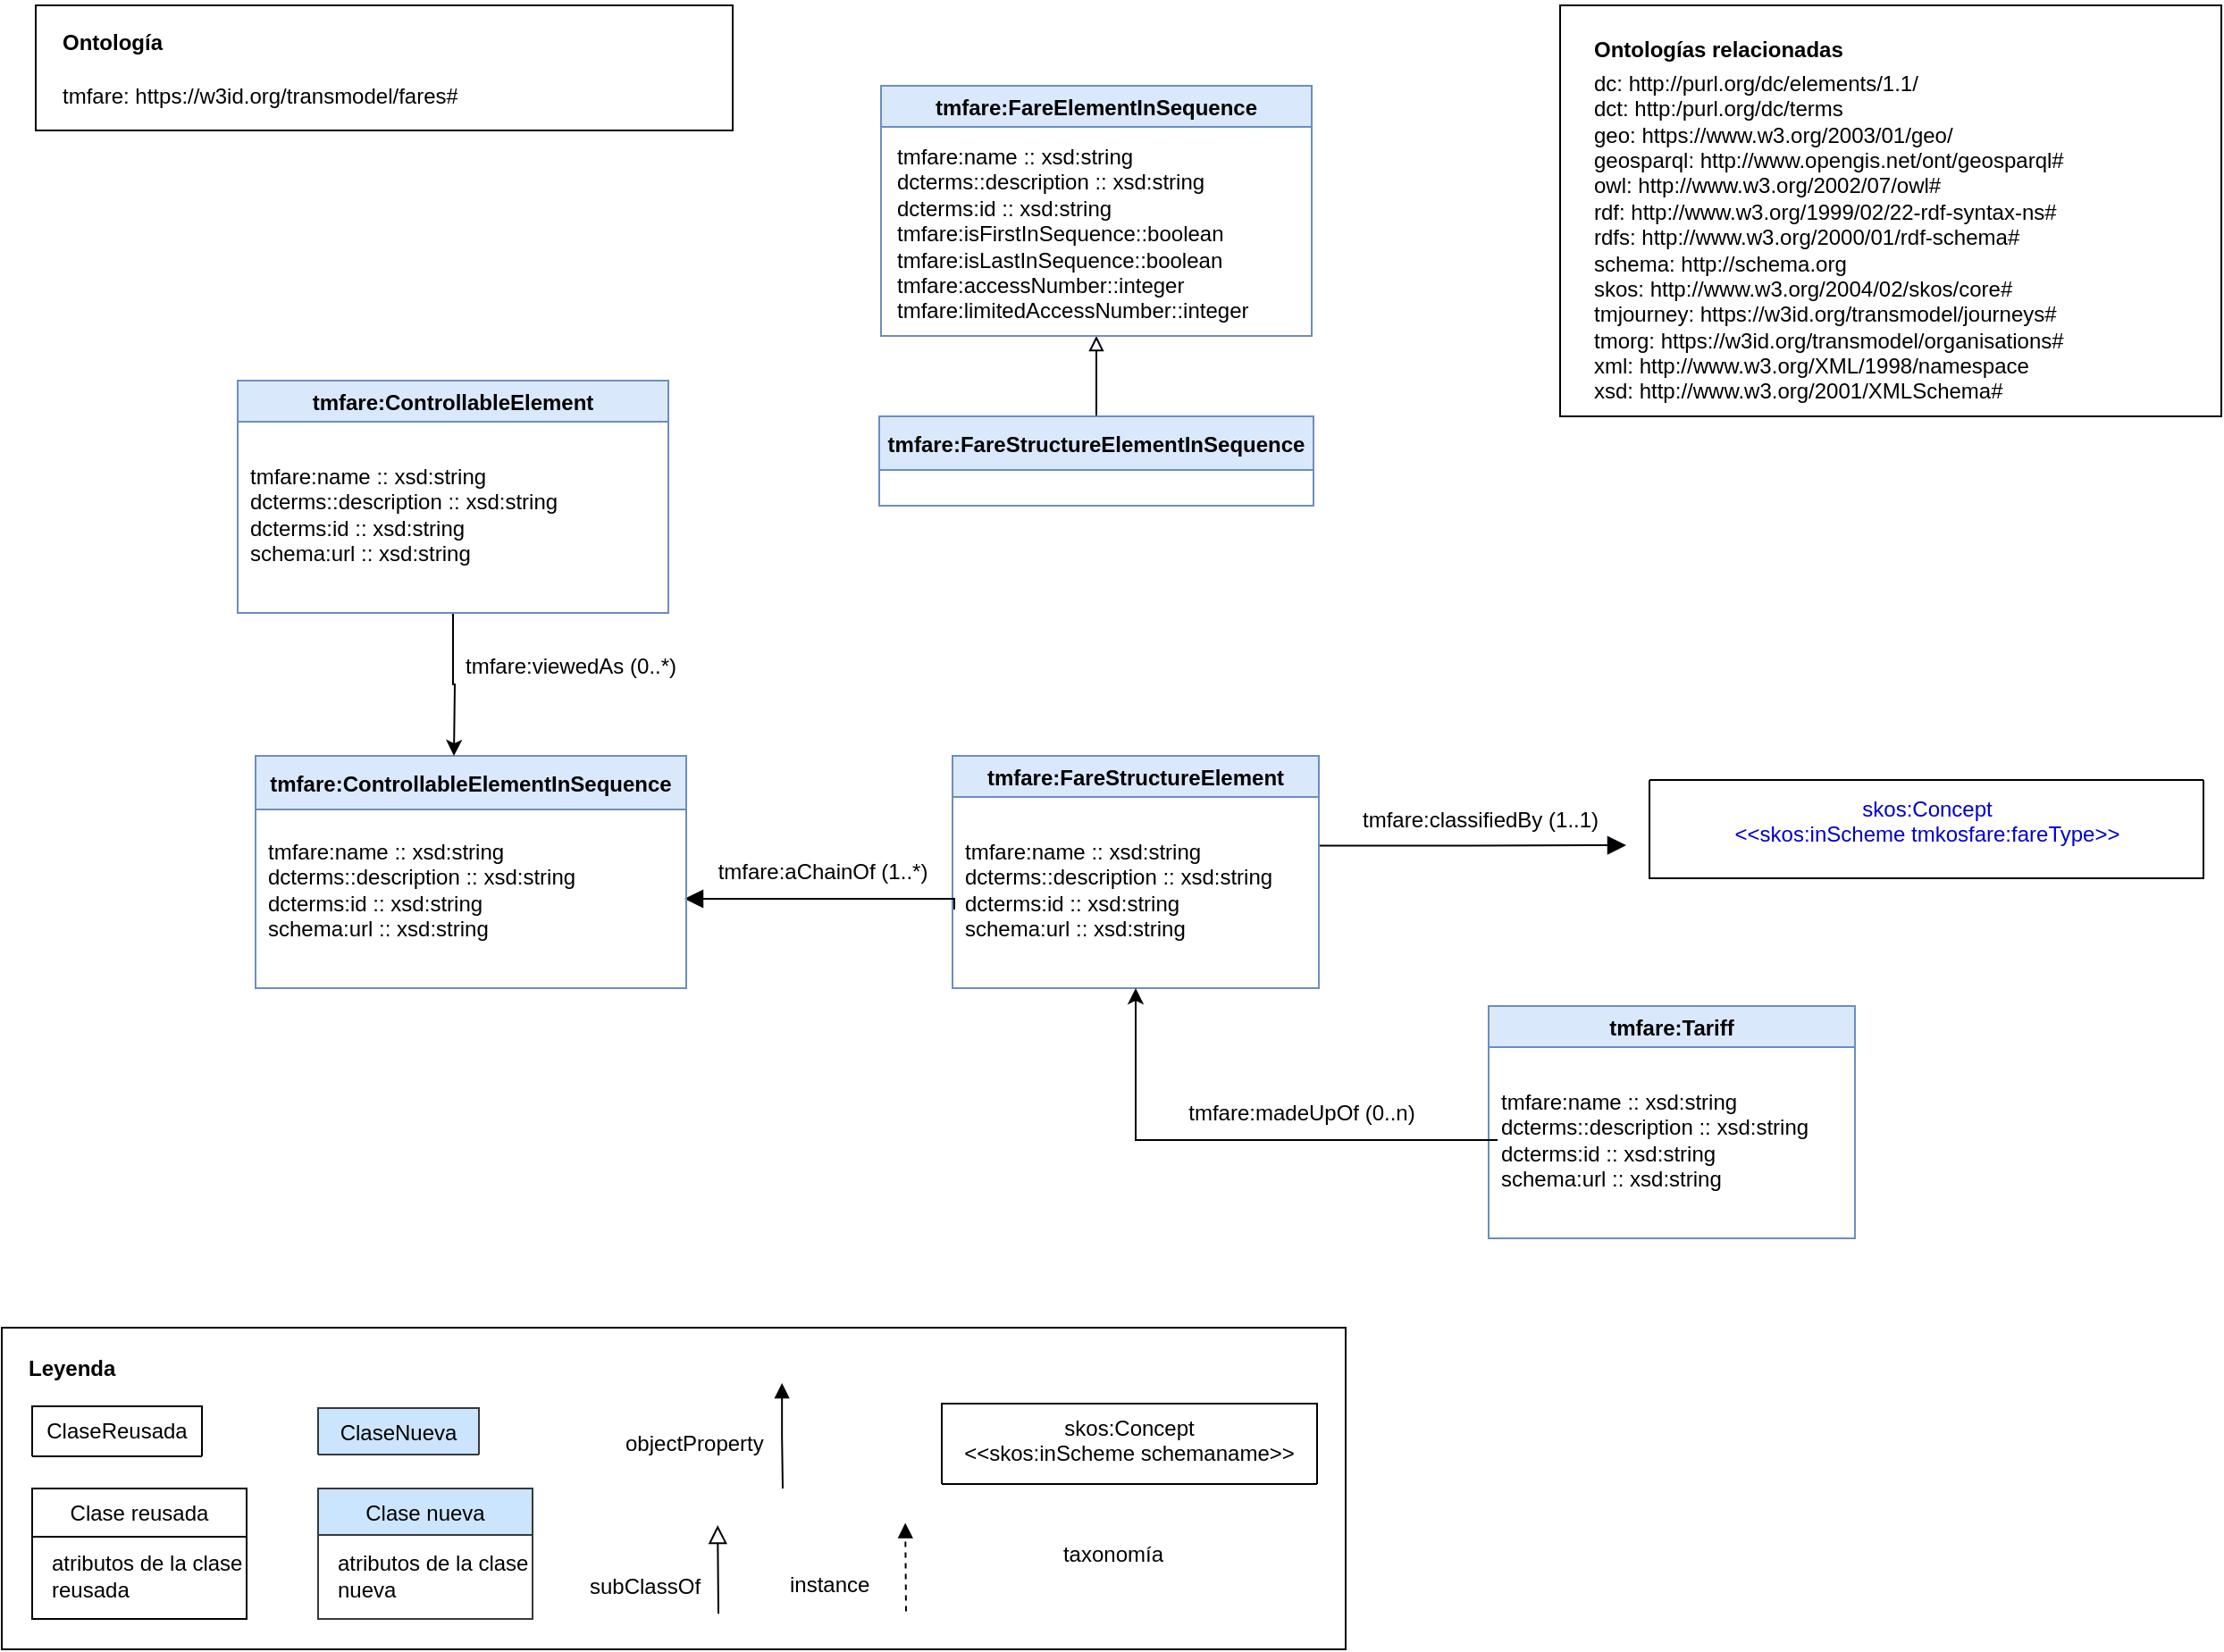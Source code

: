 <mxfile version="14.6.13" type="device"><diagram id="nTXmj714jQnYHtI-KQt6" name="Page-1"><mxGraphModel dx="4154" dy="967" grid="1" gridSize="10" guides="1" tooltips="1" connect="1" arrows="1" fold="1" page="1" pageScale="1" pageWidth="827" pageHeight="1169" math="0" shadow="0"><root><mxCell id="0"/><mxCell id="1" parent="0"/><mxCell id="JrIGjlpN255uOGiLfvo9-3" value="" style="edgeStyle=orthogonalEdgeStyle;rounded=0;orthogonalLoop=1;jettySize=auto;html=1;endArrow=block;endFill=1;endSize=8;exitX=0.994;exitY=0.19;exitDx=0;exitDy=0;exitPerimeter=0;strokeColor=#000005;" parent="1" edge="1"><mxGeometry relative="1" as="geometry"><mxPoint x="-1215.2" y="620.2" as="sourcePoint"/><mxPoint x="-1043" y="620" as="targetPoint"/><Array as="points"><mxPoint x="-1128" y="620"/></Array></mxGeometry></mxCell><mxCell id="CpaW7nW6n1UKTtmvStnI-11" value="tmfare:FareStructureElement" style="swimlane;startSize=23;fillColor=#dae8fc;strokeColor=#6c8ebf;" parent="1" vertex="1"><mxGeometry x="-1420" y="570" width="205" height="130" as="geometry"/></mxCell><mxCell id="wUAZivxd2wB1Q3xAYXJk-58" value="&lt;div align=&quot;left&quot;&gt;&lt;span style=&quot;color: rgb(0 , 0 , 0)&quot;&gt;tmfare:name :: xsd:string&lt;/span&gt;&lt;font color=&quot;#000000&quot;&gt;&lt;br&gt;&lt;/font&gt;&lt;/div&gt;&lt;div align=&quot;left&quot;&gt;&lt;font color=&quot;#000000&quot;&gt;dcterms::description :: xsd:string&lt;/font&gt;&lt;/div&gt;&lt;div align=&quot;left&quot;&gt;&lt;font color=&quot;#000000&quot;&gt;dcterms:id :: xsd:string&lt;/font&gt;&lt;/div&gt;&lt;div align=&quot;left&quot;&gt;&lt;font color=&quot;#000000&quot;&gt;schema:url :: xsd:string&lt;/font&gt;&lt;/div&gt;" style="text;html=1;align=left;verticalAlign=middle;resizable=0;points=[];autosize=1;fontColor=#FF00FF;" parent="CpaW7nW6n1UKTtmvStnI-11" vertex="1"><mxGeometry x="5" y="45" width="190" height="60" as="geometry"/></mxCell><mxCell id="CpaW7nW6n1UKTtmvStnI-142" value="" style="rounded=0;whiteSpace=wrap;html=1;" parent="1" vertex="1"><mxGeometry x="-1952" y="890" width="752" height="180" as="geometry"/></mxCell><mxCell id="CpaW7nW6n1UKTtmvStnI-143" value="&lt;div align=&quot;left&quot;&gt;Leyenda&lt;/div&gt;" style="text;html=1;strokeColor=none;fillColor=none;align=left;verticalAlign=middle;whiteSpace=wrap;rounded=0;fontStyle=1" parent="1" vertex="1"><mxGeometry x="-1939" y="900" width="60" height="25" as="geometry"/></mxCell><mxCell id="CpaW7nW6n1UKTtmvStnI-146" value="atributos de la clase reusada" style="text;html=1;strokeColor=none;fillColor=none;align=left;verticalAlign=middle;whiteSpace=wrap;rounded=0;" parent="1" vertex="1"><mxGeometry x="-1926" y="1014" width="110" height="30" as="geometry"/></mxCell><mxCell id="CpaW7nW6n1UKTtmvStnI-147" value="objectProperty" style="text;html=1;strokeColor=none;fillColor=none;align=left;verticalAlign=middle;whiteSpace=wrap;rounded=0;" parent="1" vertex="1"><mxGeometry x="-1605" y="930" width="130" height="50" as="geometry"/></mxCell><mxCell id="CpaW7nW6n1UKTtmvStnI-148" value="" style="endArrow=block;html=1;rounded=0;endFill=1;endSize=6;" parent="1" edge="1"><mxGeometry width="50" height="50" relative="1" as="geometry"><mxPoint x="-1515" y="980" as="sourcePoint"/><mxPoint x="-1515.42" y="921" as="targetPoint"/><Array as="points"><mxPoint x="-1515.42" y="951"/></Array></mxGeometry></mxCell><mxCell id="CpaW7nW6n1UKTtmvStnI-149" value="atributos de la clase nueva" style="text;html=1;strokeColor=none;fillColor=none;align=left;verticalAlign=middle;whiteSpace=wrap;rounded=0;" parent="1" vertex="1"><mxGeometry x="-1766" y="1014" width="110" height="30" as="geometry"/></mxCell><mxCell id="CpaW7nW6n1UKTtmvStnI-150" value="subClassOf" style="text;html=1;strokeColor=none;fillColor=none;align=left;verticalAlign=middle;whiteSpace=wrap;rounded=0;" parent="1" vertex="1"><mxGeometry x="-1625" y="1010" width="130" height="50" as="geometry"/></mxCell><mxCell id="CpaW7nW6n1UKTtmvStnI-151" value="" style="endArrow=block;html=1;rounded=0;endFill=0;endSize=8;" parent="1" edge="1"><mxGeometry width="50" height="50" relative="1" as="geometry"><mxPoint x="-1551" y="1050" as="sourcePoint"/><mxPoint x="-1551.42" y="1000.5" as="targetPoint"/><Array as="points"/></mxGeometry></mxCell><mxCell id="CpaW7nW6n1UKTtmvStnI-158" value="taxonomía" style="text;html=1;strokeColor=none;fillColor=none;align=center;verticalAlign=middle;whiteSpace=wrap;rounded=0;" parent="1" vertex="1"><mxGeometry x="-1380" y="1006.5" width="100" height="20" as="geometry"/></mxCell><mxCell id="CpaW7nW6n1UKTtmvStnI-160" value="instance" style="text;html=1;strokeColor=none;fillColor=none;align=left;verticalAlign=middle;whiteSpace=wrap;rounded=0;" parent="1" vertex="1"><mxGeometry x="-1513" y="1008.75" width="130" height="50" as="geometry"/></mxCell><mxCell id="CpaW7nW6n1UKTtmvStnI-161" value="" style="endArrow=block;html=1;rounded=0;endFill=1;endSize=6;dashed=1;" parent="1" edge="1"><mxGeometry width="50" height="50" relative="1" as="geometry"><mxPoint x="-1446" y="1048.75" as="sourcePoint"/><mxPoint x="-1446.42" y="999.25" as="targetPoint"/><Array as="points"/></mxGeometry></mxCell><mxCell id="CpaW7nW6n1UKTtmvStnI-162" value="" style="rounded=0;whiteSpace=wrap;html=1;" parent="1" vertex="1"><mxGeometry x="-1080" y="150" width="370" height="230" as="geometry"/></mxCell><mxCell id="CpaW7nW6n1UKTtmvStnI-163" value="Ontologías relacionadas" style="text;html=1;strokeColor=none;fillColor=none;align=left;verticalAlign=middle;whiteSpace=wrap;rounded=0;fontStyle=1" parent="1" vertex="1"><mxGeometry x="-1063" y="164.5" width="150" height="20" as="geometry"/></mxCell><mxCell id="CpaW7nW6n1UKTtmvStnI-164" value="&lt;div&gt;dc: http://purl.org/dc/elements/1.1/&lt;br&gt;dct: http:/purl.org/dc/terms&lt;/div&gt;&lt;div&gt;geo: https://www.w3.org/2003/01/geo/&lt;/div&gt;&lt;div&gt;geosparql: http://www.opengis.net/ont/geosparql#&lt;/div&gt;&lt;div&gt;owl: http://www.w3.org/2002/07/owl#&lt;/div&gt;&lt;div&gt;rdf: http://www.w3.org/1999/02/22-rdf-syntax-ns#&lt;/div&gt;&lt;div&gt;rdfs: http://www.w3.org/2000/01/rdf-schema#&lt;/div&gt;&lt;div&gt;schema: http://schema.org&lt;/div&gt;&lt;div&gt;skos: http://www.w3.org/2004/02/skos/core#&lt;/div&gt;&lt;div&gt;tmjourney: https://w3id.org/transmodel/journeys#&lt;br&gt;&lt;/div&gt;&lt;div&gt;tmorg: https://w3id.org/transmodel/organisations#&lt;/div&gt;&lt;div&gt;xml: http://www.w3.org/XML/1998/namespace&lt;/div&gt;&lt;div&gt;xsd: http://www.w3.org/2001/XMLSchema#&lt;br&gt;&lt;br&gt;&lt;/div&gt;" style="text;html=1;strokeColor=none;fillColor=none;align=left;verticalAlign=middle;whiteSpace=wrap;rounded=0;" parent="1" vertex="1"><mxGeometry x="-1063" y="197" width="347" height="180" as="geometry"/></mxCell><mxCell id="CpaW7nW6n1UKTtmvStnI-165" value="" style="rounded=0;whiteSpace=wrap;html=1;" parent="1" vertex="1"><mxGeometry x="-1933" y="150" width="390" height="70" as="geometry"/></mxCell><mxCell id="CpaW7nW6n1UKTtmvStnI-166" value="&lt;h4&gt;Ontología&lt;/h4&gt;&lt;p&gt;tmfare:&amp;nbsp;https://w3id.org/transmodel/fares#&lt;br&gt;&lt;br&gt;&lt;/p&gt;" style="text;html=1;strokeColor=none;fillColor=none;spacing=5;spacingTop=-20;whiteSpace=wrap;overflow=hidden;rounded=0;" parent="1" vertex="1"><mxGeometry x="-1923" y="157.5" width="380" height="55" as="geometry"/></mxCell><mxCell id="JrIGjlpN255uOGiLfvo9-4" value="tmfare:classifiedBy (1..1)" style="text;html=1;align=center;verticalAlign=middle;resizable=0;points=[];autosize=1;" parent="1" vertex="1"><mxGeometry x="-1200" y="596" width="150" height="20" as="geometry"/></mxCell><mxCell id="JrIGjlpN255uOGiLfvo9-5" value="" style="swimlane;startSize=0;collapsible=0;" parent="1" vertex="1"><mxGeometry x="-1030" y="583.5" width="310" height="55" as="geometry"/></mxCell><mxCell id="JrIGjlpN255uOGiLfvo9-6" value="&lt;div&gt;&lt;font color=&quot;#0000CC&quot;&gt;skos:Concept&lt;br&gt;&amp;lt;&amp;lt;skos:inScheme tmkosfare:fareType&amp;gt;&amp;gt;&lt;/font&gt;&lt;/div&gt;&lt;div&gt;&lt;font color=&quot;#0000CC&quot;&gt;&lt;br&gt;&lt;/font&gt;&lt;/div&gt;" style="text;html=1;align=center;verticalAlign=middle;resizable=0;points=[];autosize=1;fontColor=#97D077;" parent="JrIGjlpN255uOGiLfvo9-5" vertex="1"><mxGeometry x="40" y="5" width="230" height="50" as="geometry"/></mxCell><mxCell id="JrIGjlpN255uOGiLfvo9-46" value="" style="edgeStyle=orthogonalEdgeStyle;rounded=0;orthogonalLoop=1;jettySize=auto;html=1;endArrow=block;endFill=1;endSize=8;startArrow=none;startFill=0;exitX=0;exitY=1;exitDx=0;exitDy=0;" parent="1" edge="1"><mxGeometry relative="1" as="geometry"><mxPoint x="-1419" y="656" as="sourcePoint"/><mxPoint x="-1570" y="650" as="targetPoint"/><Array as="points"><mxPoint x="-1419" y="650"/></Array></mxGeometry></mxCell><mxCell id="CpaW7nW6n1UKTtmvStnI-144" value="ClaseReusada" style="swimlane;fontStyle=0;align=center;verticalAlign=top;childLayout=stackLayout;horizontal=1;startSize=28;horizontalStack=0;resizeParent=1;resizeLast=0;collapsible=0;marginBottom=0;rounded=0;shadow=0;strokeWidth=1;" parent="1" vertex="1" collapsed="1"><mxGeometry x="-1935" y="934" width="95" height="28" as="geometry"><mxRectangle x="-230" y="620" width="160" height="20" as="alternateBounds"/></mxGeometry></mxCell><mxCell id="CpaW7nW6n1UKTtmvStnI-145" value="" style="endArrow=none;html=1;" parent="CpaW7nW6n1UKTtmvStnI-144" edge="1"><mxGeometry width="50" height="50" relative="1" as="geometry"><mxPoint x="-30" y="38" as="sourcePoint"/><mxPoint x="20" y="-12" as="targetPoint"/></mxGeometry></mxCell><mxCell id="CpaW7nW6n1UKTtmvStnI-152" value="Clase reusada" style="swimlane;fontStyle=0;align=center;verticalAlign=top;childLayout=stackLayout;horizontal=1;startSize=27;horizontalStack=0;resizeParent=1;resizeLast=0;collapsible=0;marginBottom=0;rounded=0;shadow=0;strokeWidth=1;" parent="1" vertex="1" collapsed="1"><mxGeometry x="-1935" y="980" width="120" height="73" as="geometry"><mxRectangle x="-230" y="620" width="160" height="20" as="alternateBounds"/></mxGeometry></mxCell><mxCell id="CpaW7nW6n1UKTtmvStnI-153" value="" style="endArrow=none;html=1;" parent="CpaW7nW6n1UKTtmvStnI-152" edge="1"><mxGeometry width="50" height="50" relative="1" as="geometry"><mxPoint x="-30" y="38" as="sourcePoint"/><mxPoint x="20" y="-12" as="targetPoint"/></mxGeometry></mxCell><mxCell id="CpaW7nW6n1UKTtmvStnI-154" value="Clase nueva" style="swimlane;fontStyle=0;align=center;verticalAlign=top;childLayout=stackLayout;horizontal=1;startSize=26;horizontalStack=0;resizeParent=1;resizeLast=0;collapsible=0;marginBottom=0;rounded=0;shadow=0;strokeWidth=1;fillColor=#cce5ff;strokeColor=#36393d;" parent="1" vertex="1" collapsed="1"><mxGeometry x="-1775" y="980" width="120" height="73" as="geometry"><mxRectangle x="-230" y="620" width="160" height="20" as="alternateBounds"/></mxGeometry></mxCell><mxCell id="CpaW7nW6n1UKTtmvStnI-155" value="" style="endArrow=none;html=1;" parent="CpaW7nW6n1UKTtmvStnI-154" edge="1"><mxGeometry width="50" height="50" relative="1" as="geometry"><mxPoint x="-30" y="38" as="sourcePoint"/><mxPoint x="20" y="-12" as="targetPoint"/></mxGeometry></mxCell><mxCell id="CpaW7nW6n1UKTtmvStnI-156" value="ClaseNueva" style="swimlane;fontStyle=0;align=center;verticalAlign=top;childLayout=stackLayout;horizontal=1;startSize=26;horizontalStack=0;resizeParent=1;resizeLast=0;collapsible=0;marginBottom=0;rounded=0;shadow=0;strokeWidth=1;fillColor=#cce5ff;strokeColor=#36393d;" parent="1" vertex="1" collapsed="1"><mxGeometry x="-1775" y="935" width="90" height="26" as="geometry"><mxRectangle x="-230" y="620" width="160" height="20" as="alternateBounds"/></mxGeometry></mxCell><mxCell id="CpaW7nW6n1UKTtmvStnI-157" value="" style="endArrow=none;html=1;" parent="CpaW7nW6n1UKTtmvStnI-156" edge="1"><mxGeometry width="50" height="50" relative="1" as="geometry"><mxPoint x="-30" y="38" as="sourcePoint"/><mxPoint x="20" y="-12" as="targetPoint"/></mxGeometry></mxCell><mxCell id="CpaW7nW6n1UKTtmvStnI-159" value="skos:Concept&#10;&lt;&lt;skos:inScheme schemaname&gt;&gt;" style="swimlane;fontStyle=0;align=center;verticalAlign=top;childLayout=stackLayout;horizontal=1;startSize=55;horizontalStack=0;resizeParent=1;resizeLast=0;collapsible=0;marginBottom=0;rounded=0;shadow=0;strokeWidth=1;" parent="1" vertex="1"><mxGeometry x="-1426" y="932.5" width="210" height="45" as="geometry"><mxRectangle x="610" y="370" width="160" height="26" as="alternateBounds"/></mxGeometry></mxCell><mxCell id="gPz17v_aZ5lLUDCgd0eq-24" style="edgeStyle=orthogonalEdgeStyle;rounded=0;orthogonalLoop=1;jettySize=auto;html=1;exitX=0.5;exitY=0;exitDx=0;exitDy=0;entryX=0.5;entryY=1;entryDx=0;entryDy=0;strokeColor=#000005;endArrow=block;endFill=0;" parent="1" source="gPz17v_aZ5lLUDCgd0eq-26" target="gPz17v_aZ5lLUDCgd0eq-18" edge="1"><mxGeometry relative="1" as="geometry"/></mxCell><mxCell id="gPz17v_aZ5lLUDCgd0eq-10" value="tmfare:ControllableElementInSequence" style="swimlane;startSize=30;fillColor=#dae8fc;strokeColor=#6c8ebf;" parent="1" vertex="1"><mxGeometry x="-1810" y="570" width="241" height="130" as="geometry"/></mxCell><mxCell id="gPz17v_aZ5lLUDCgd0eq-11" value="&lt;div align=&quot;left&quot;&gt;&lt;span style=&quot;color: rgb(0 , 0 , 0)&quot;&gt;tmfare:name :: xsd:string&lt;/span&gt;&lt;font color=&quot;#000000&quot;&gt;&lt;br&gt;&lt;/font&gt;&lt;/div&gt;&lt;div align=&quot;left&quot;&gt;&lt;font color=&quot;#000000&quot;&gt;dcterms::description :: xsd:string&lt;/font&gt;&lt;/div&gt;&lt;div align=&quot;left&quot;&gt;&lt;font color=&quot;#000000&quot;&gt;dcterms:id :: xsd:string&lt;/font&gt;&lt;/div&gt;&lt;div align=&quot;left&quot;&gt;&lt;font color=&quot;#000000&quot;&gt;schema:url :: xsd:string&lt;/font&gt;&lt;/div&gt;" style="text;html=1;align=left;verticalAlign=middle;resizable=0;points=[];autosize=1;fontColor=#FF00FF;" parent="gPz17v_aZ5lLUDCgd0eq-10" vertex="1"><mxGeometry x="5" y="45" width="190" height="60" as="geometry"/></mxCell><mxCell id="gPz17v_aZ5lLUDCgd0eq-12" value="tmfare:aChainOf (1..*)" style="text;html=1;align=center;verticalAlign=middle;resizable=0;points=[];autosize=1;" parent="1" vertex="1"><mxGeometry x="-1558" y="625" width="130" height="20" as="geometry"/></mxCell><mxCell id="gPz17v_aZ5lLUDCgd0eq-16" style="edgeStyle=orthogonalEdgeStyle;rounded=0;orthogonalLoop=1;jettySize=auto;html=1;exitX=0.5;exitY=1;exitDx=0;exitDy=0;strokeColor=#000005;" parent="1" source="gPz17v_aZ5lLUDCgd0eq-13" edge="1"><mxGeometry relative="1" as="geometry"><mxPoint x="-1699" y="570" as="targetPoint"/></mxGeometry></mxCell><mxCell id="gPz17v_aZ5lLUDCgd0eq-13" value="tmfare:ControllableElement" style="swimlane;startSize=23;fillColor=#dae8fc;strokeColor=#6c8ebf;" parent="1" vertex="1"><mxGeometry x="-1820" y="360" width="241" height="130" as="geometry"/></mxCell><mxCell id="gPz17v_aZ5lLUDCgd0eq-14" value="&lt;div align=&quot;left&quot;&gt;&lt;span style=&quot;color: rgb(0 , 0 , 0)&quot;&gt;tmfare:name :: xsd:string&lt;/span&gt;&lt;font color=&quot;#000000&quot;&gt;&lt;br&gt;&lt;/font&gt;&lt;/div&gt;&lt;div align=&quot;left&quot;&gt;&lt;font color=&quot;#000000&quot;&gt;dcterms::description :: xsd:string&lt;/font&gt;&lt;/div&gt;&lt;div align=&quot;left&quot;&gt;&lt;font color=&quot;#000000&quot;&gt;dcterms:id :: xsd:string&lt;/font&gt;&lt;/div&gt;&lt;div align=&quot;left&quot;&gt;&lt;font color=&quot;#000000&quot;&gt;schema:url :: xsd:string&lt;/font&gt;&lt;/div&gt;" style="text;html=1;align=left;verticalAlign=middle;resizable=0;points=[];autosize=1;fontColor=#FF00FF;" parent="gPz17v_aZ5lLUDCgd0eq-13" vertex="1"><mxGeometry x="5" y="45" width="190" height="60" as="geometry"/></mxCell><mxCell id="gPz17v_aZ5lLUDCgd0eq-17" value="tmfare:viewedAs (0..*)" style="text;html=1;align=center;verticalAlign=middle;resizable=0;points=[];autosize=1;" parent="1" vertex="1"><mxGeometry x="-1699" y="510" width="130" height="20" as="geometry"/></mxCell><mxCell id="gPz17v_aZ5lLUDCgd0eq-18" value="tmfare:FareElementInSequence" style="swimlane;startSize=23;fillColor=#dae8fc;strokeColor=#6c8ebf;" parent="1" vertex="1"><mxGeometry x="-1460" y="195" width="241" height="140" as="geometry"/></mxCell><mxCell id="gPz17v_aZ5lLUDCgd0eq-19" value="&lt;div align=&quot;left&quot;&gt;&lt;span style=&quot;color: rgb(0 , 0 , 0)&quot;&gt;tmfare:name :: xsd:string&lt;/span&gt;&lt;font color=&quot;#000000&quot;&gt;&lt;br&gt;&lt;/font&gt;&lt;/div&gt;&lt;div align=&quot;left&quot;&gt;&lt;font color=&quot;#000000&quot;&gt;dcterms::description :: xsd:string&lt;/font&gt;&lt;/div&gt;&lt;div align=&quot;left&quot;&gt;&lt;font color=&quot;#000000&quot;&gt;dcterms:id :: xsd:string&lt;/font&gt;&lt;/div&gt;&lt;div align=&quot;left&quot;&gt;&lt;font color=&quot;#000000&quot;&gt;tmfare:isFirstInSequence::boolean&lt;/font&gt;&lt;/div&gt;&lt;div align=&quot;left&quot;&gt;&lt;div align=&quot;left&quot;&gt;&lt;font color=&quot;#000000&quot;&gt;tmfare:isLastInSequence::boolean&lt;/font&gt;&lt;/div&gt;&lt;div align=&quot;left&quot;&gt;&lt;font color=&quot;#000000&quot;&gt;tmfare:accessNumber::integer&lt;/font&gt;&lt;/div&gt;&lt;div align=&quot;left&quot;&gt;&lt;font color=&quot;#000000&quot;&gt;tmfare:limitedAccessNumber::integer&lt;/font&gt;&lt;/div&gt;&lt;div&gt;&lt;font color=&quot;#000000&quot;&gt;&lt;br&gt;&lt;/font&gt;&lt;/div&gt;&lt;/div&gt;" style="text;html=1;align=left;verticalAlign=middle;resizable=0;points=[];autosize=1;fontColor=#FF00FF;" parent="gPz17v_aZ5lLUDCgd0eq-18" vertex="1"><mxGeometry x="7" y="30" width="210" height="120" as="geometry"/></mxCell><mxCell id="gPz17v_aZ5lLUDCgd0eq-26" value="tmfare:FareStructureElementInSequence" style="swimlane;startSize=30;fillColor=#dae8fc;strokeColor=#6c8ebf;" parent="1" vertex="1"><mxGeometry x="-1461" y="380" width="243" height="50" as="geometry"/></mxCell><mxCell id="oHrvcoeMRwjrkqq0eWXE-1" value="tmfare:Tariff" style="swimlane;startSize=23;fillColor=#dae8fc;strokeColor=#6c8ebf;" vertex="1" parent="1"><mxGeometry x="-1120" y="710" width="205" height="130" as="geometry"/></mxCell><mxCell id="oHrvcoeMRwjrkqq0eWXE-2" value="&lt;div align=&quot;left&quot;&gt;&lt;span style=&quot;color: rgb(0 , 0 , 0)&quot;&gt;tmfare:name :: xsd:string&lt;/span&gt;&lt;font color=&quot;#000000&quot;&gt;&lt;br&gt;&lt;/font&gt;&lt;/div&gt;&lt;div align=&quot;left&quot;&gt;&lt;font color=&quot;#000000&quot;&gt;dcterms::description :: xsd:string&lt;/font&gt;&lt;/div&gt;&lt;div align=&quot;left&quot;&gt;&lt;font color=&quot;#000000&quot;&gt;dcterms:id :: xsd:string&lt;/font&gt;&lt;/div&gt;&lt;div align=&quot;left&quot;&gt;&lt;font color=&quot;#000000&quot;&gt;schema:url :: xsd:string&lt;/font&gt;&lt;/div&gt;" style="text;html=1;align=left;verticalAlign=middle;resizable=0;points=[];autosize=1;fontColor=#FF00FF;" vertex="1" parent="oHrvcoeMRwjrkqq0eWXE-1"><mxGeometry x="5" y="45" width="190" height="60" as="geometry"/></mxCell><mxCell id="oHrvcoeMRwjrkqq0eWXE-3" value="tmfare:madeUpOf (0..n)" style="text;html=1;align=center;verticalAlign=middle;resizable=0;points=[];autosize=1;" vertex="1" parent="1"><mxGeometry x="-1295" y="760" width="140" height="20" as="geometry"/></mxCell><mxCell id="oHrvcoeMRwjrkqq0eWXE-6" style="edgeStyle=orthogonalEdgeStyle;rounded=0;orthogonalLoop=1;jettySize=auto;html=1;entryX=0.5;entryY=1;entryDx=0;entryDy=0;" edge="1" parent="1" source="oHrvcoeMRwjrkqq0eWXE-2" target="CpaW7nW6n1UKTtmvStnI-11"><mxGeometry relative="1" as="geometry"/></mxCell></root></mxGraphModel></diagram></mxfile>